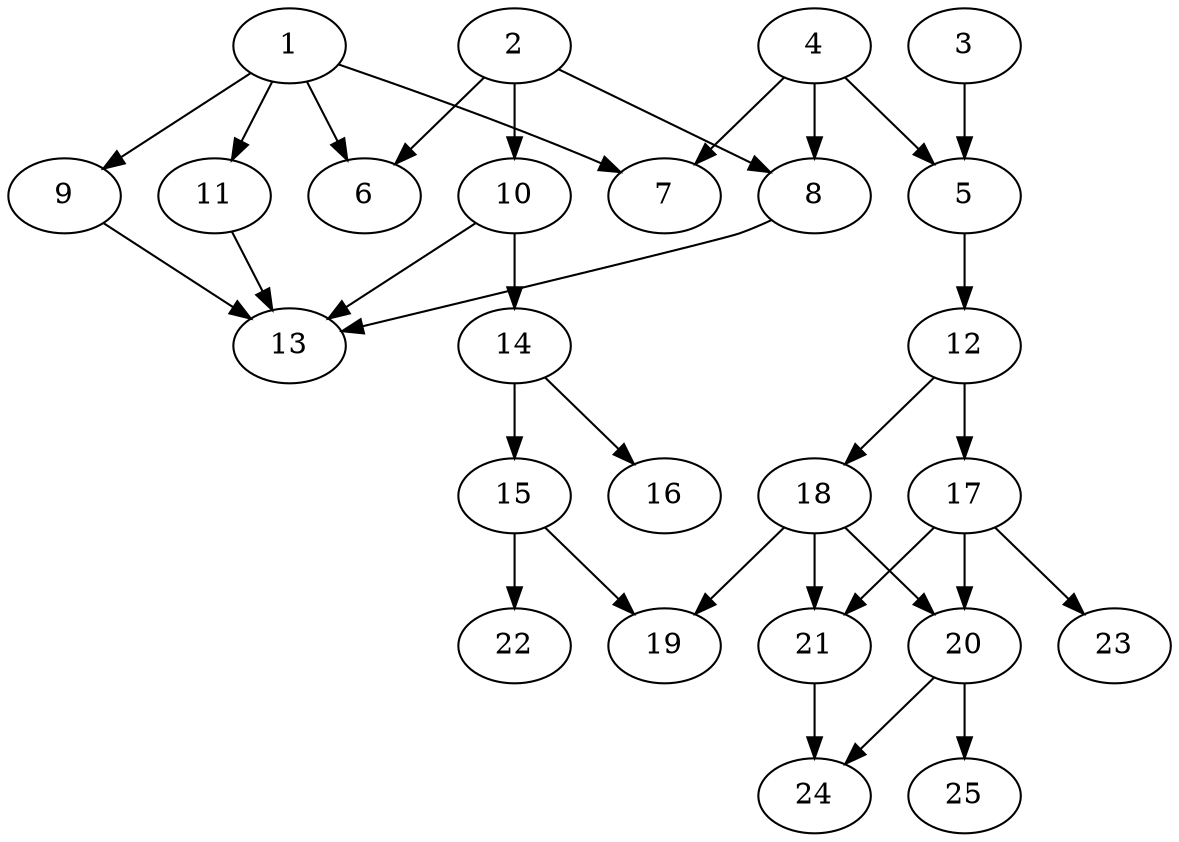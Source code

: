 // DAG (tier=2-normal, mode=compute, n=25, ccr=0.358, fat=0.511, density=0.465, regular=0.525, jump=0.157, mindata=524288, maxdata=8388608)
// DAG automatically generated by daggen at Sun Aug 24 16:33:33 2025
// /home/ermia/Project/Environments/daggen/bin/daggen --dot --ccr 0.358 --fat 0.511 --regular 0.525 --density 0.465 --jump 0.157 --mindata 524288 --maxdata 8388608 -n 25 
digraph G {
  1 [size="1925877696823296000", alpha="0.09", expect_size="962938848411648000"]
  1 -> 6 [size ="12383472844800"]
  1 -> 7 [size ="12383472844800"]
  1 -> 9 [size ="12383472844800"]
  1 -> 11 [size ="12383472844800"]
  2 [size="3389925949452582912", alpha="0.04", expect_size="1694962974726291456"]
  2 -> 6 [size ="18053031002112"]
  2 -> 8 [size ="18053031002112"]
  2 -> 10 [size ="18053031002112"]
  3 [size="5106082079876116", alpha="0.11", expect_size="2553041039938058"]
  3 -> 5 [size ="143083647795200"]
  4 [size="18327170642762100", alpha="0.12", expect_size="9163585321381050"]
  4 -> 5 [size ="11093934080000"]
  4 -> 7 [size ="11093934080000"]
  4 -> 8 [size ="11093934080000"]
  5 [size="213135594006155328", alpha="0.10", expect_size="106567797003077664"]
  5 -> 12 [size ="170020340498432"]
  6 [size="8391546554585541", alpha="0.03", expect_size="4195773277292770"]
  7 [size="224698936390972342272", alpha="0.17", expect_size="112349468195486171136"]
  8 [size="650146095996862464", alpha="0.03", expect_size="325073047998431232"]
  8 -> 13 [size ="6003860963328"]
  9 [size="314485271488159023104", alpha="0.18", expect_size="157242635744079511552"]
  9 -> 13 [size ="369961780379648"]
  10 [size="300873633082542", alpha="0.13", expect_size="150436816541271"]
  10 -> 13 [size ="34500532764672"]
  10 -> 14 [size ="34500532764672"]
  11 [size="91902858876086648832", alpha="0.12", expect_size="45951429438043324416"]
  11 -> 13 [size ="162920600174592"]
  12 [size="951987184250902656", alpha="0.08", expect_size="475993592125451328"]
  12 -> 17 [size ="451448844320768"]
  12 -> 18 [size ="451448844320768"]
  13 [size="661741772182913024", alpha="0.17", expect_size="330870886091456512"]
  14 [size="387560806360809472", alpha="0.15", expect_size="193780403180404736"]
  14 -> 15 [size ="4252554493952"]
  14 -> 16 [size ="4252554493952"]
  15 [size="1946377363996588", alpha="0.01", expect_size="973188681998294"]
  15 -> 19 [size ="3287294148608"]
  15 -> 22 [size ="3287294148608"]
  16 [size="27074709310424420", alpha="0.14", expect_size="13537354655212210"]
  17 [size="6367010917187584000", alpha="0.07", expect_size="3183505458593792000"]
  17 -> 20 [size ="27481918668800"]
  17 -> 21 [size ="27481918668800"]
  17 -> 23 [size ="27481918668800"]
  18 [size="307295438552170496000", alpha="0.06", expect_size="153647719276085248000"]
  18 -> 19 [size ="364301307084800"]
  18 -> 20 [size ="364301307084800"]
  18 -> 21 [size ="364301307084800"]
  19 [size="2742162390298064", alpha="0.18", expect_size="1371081195149032"]
  20 [size="524386566144000000000", alpha="0.00", expect_size="262193283072000000000"]
  20 -> 24 [size ="520224768000000"]
  20 -> 25 [size ="520224768000000"]
  21 [size="392809866075719073792", alpha="0.18", expect_size="196404933037859536896"]
  21 -> 24 [size ="429086560223232"]
  22 [size="8360708081772897", alpha="0.10", expect_size="4180354040886448"]
  23 [size="262144000000000000", alpha="0.18", expect_size="131072000000000000"]
  24 [size="4667242141955653632", alpha="0.06", expect_size="2333621070977826816"]
  25 [size="3352518837060750", alpha="0.06", expect_size="1676259418530375"]
}